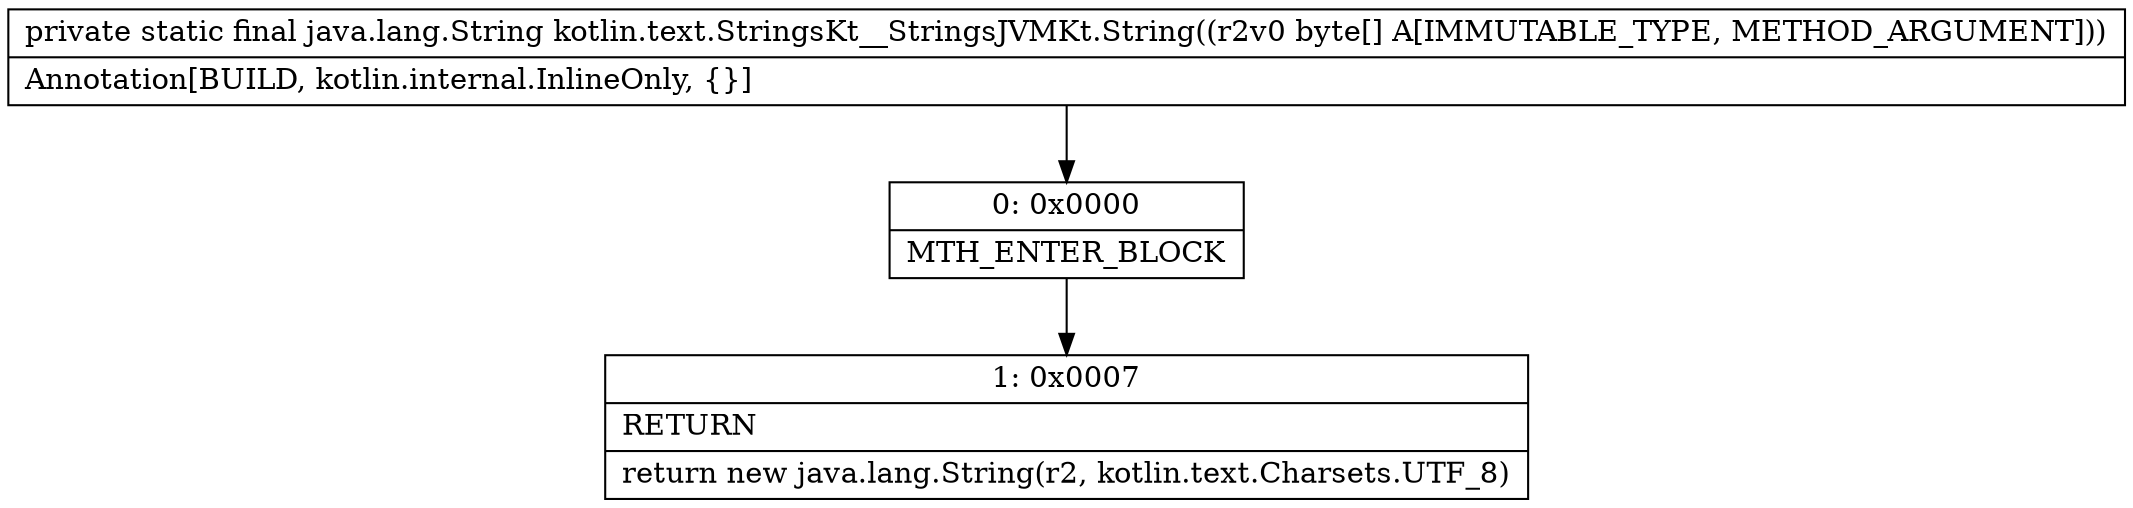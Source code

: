 digraph "CFG forkotlin.text.StringsKt__StringsJVMKt.String([B)Ljava\/lang\/String;" {
Node_0 [shape=record,label="{0\:\ 0x0000|MTH_ENTER_BLOCK\l}"];
Node_1 [shape=record,label="{1\:\ 0x0007|RETURN\l|return new java.lang.String(r2, kotlin.text.Charsets.UTF_8)\l}"];
MethodNode[shape=record,label="{private static final java.lang.String kotlin.text.StringsKt__StringsJVMKt.String((r2v0 byte[] A[IMMUTABLE_TYPE, METHOD_ARGUMENT]))  | Annotation[BUILD, kotlin.internal.InlineOnly, \{\}]\l}"];
MethodNode -> Node_0;
Node_0 -> Node_1;
}

